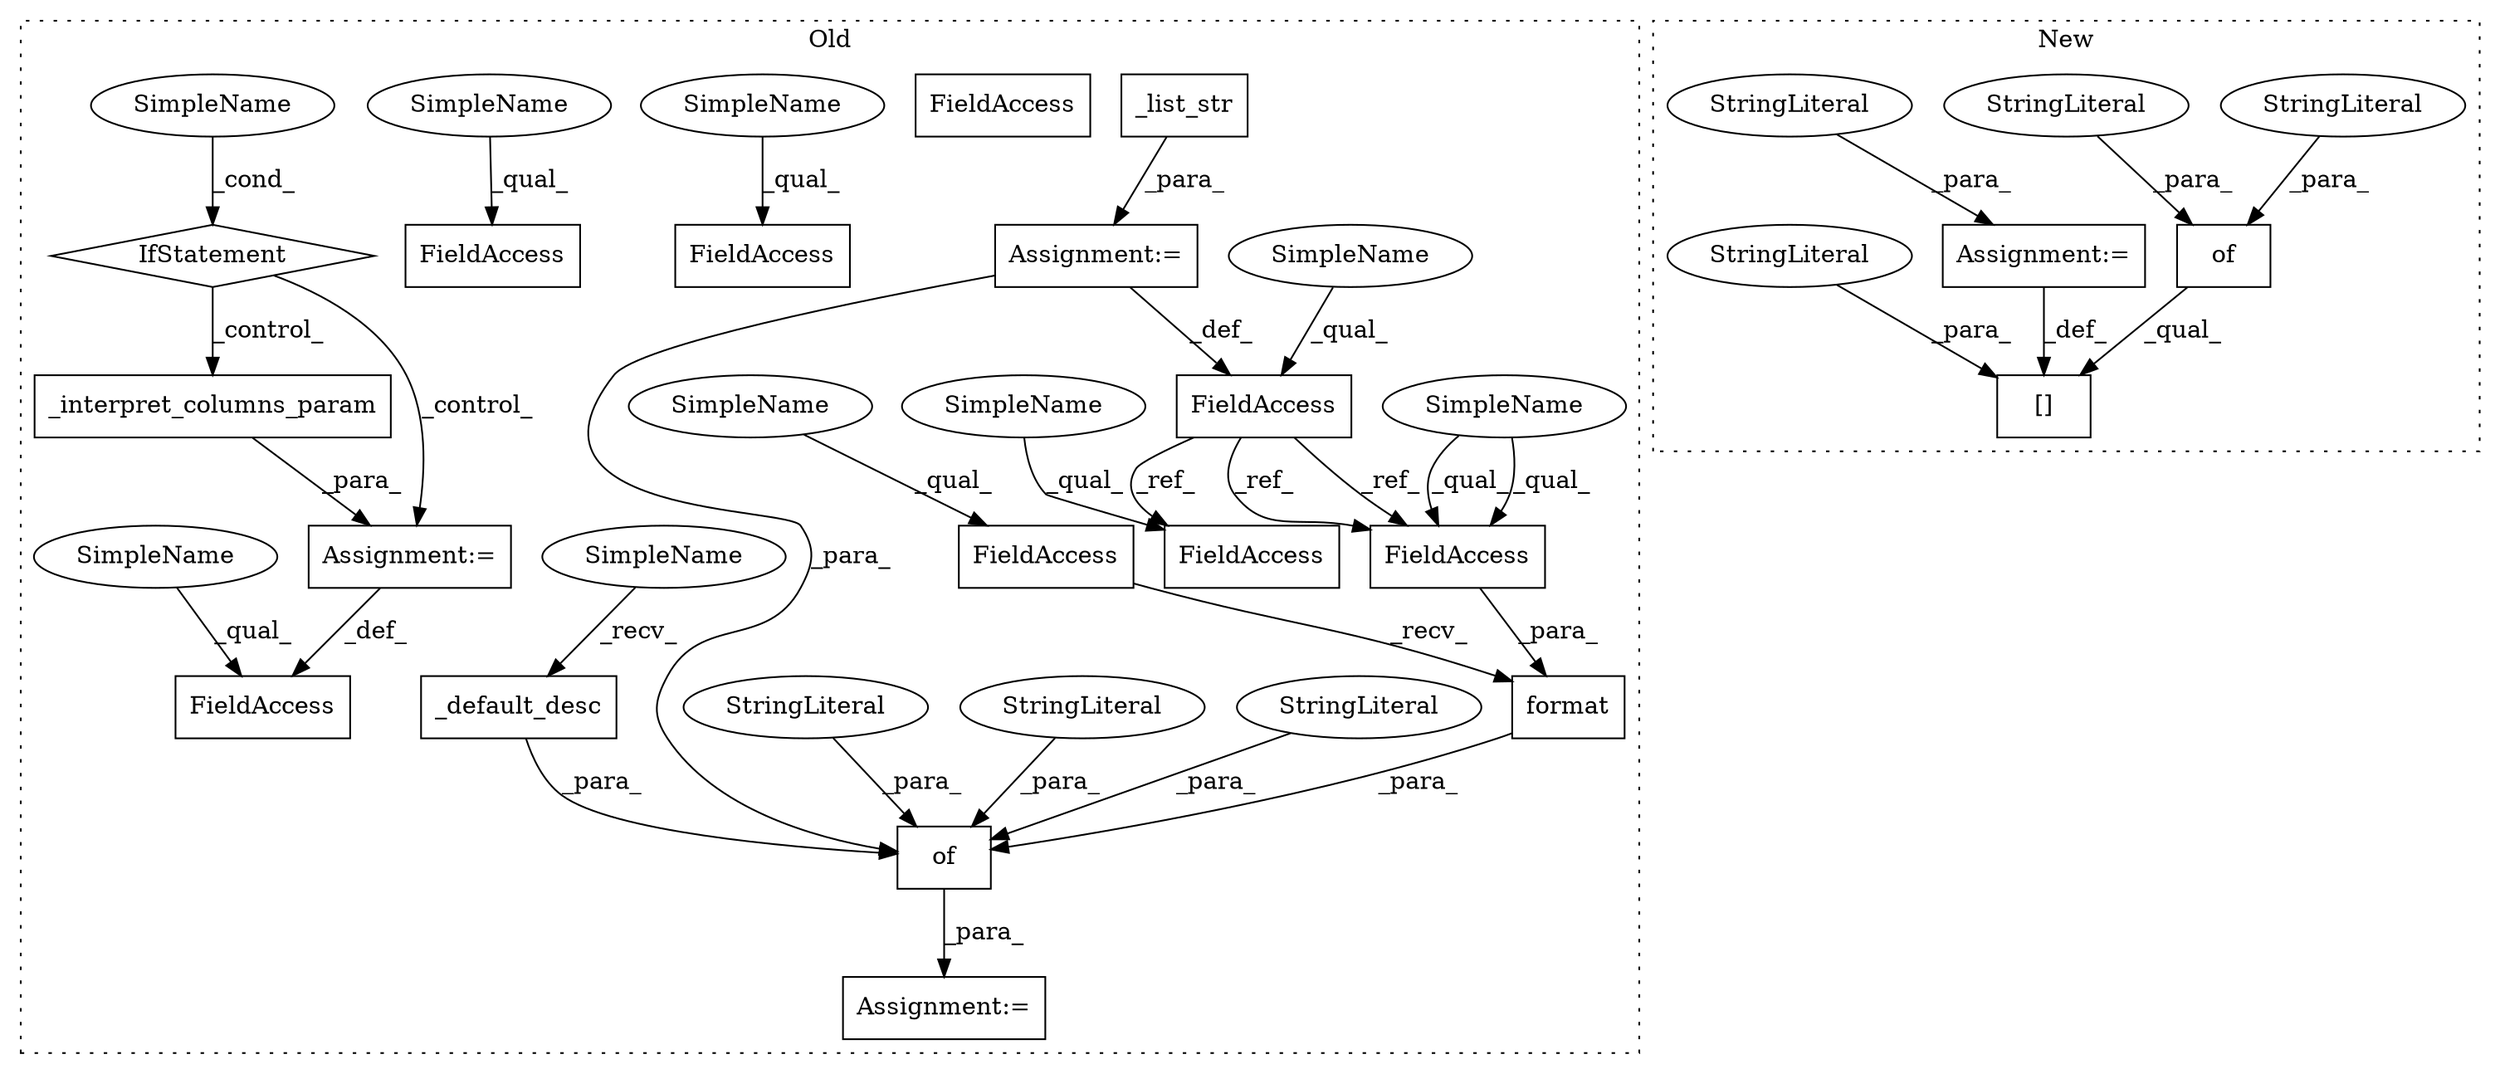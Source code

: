 digraph G {
subgraph cluster0 {
1 [label="_default_desc" a="32" s="3080" l="15" shape="box"];
3 [label="FieldAccess" a="22" s="2613" l="17" shape="box"];
4 [label="_list_str" a="32" s="2631,2648" l="10,1" shape="box"];
5 [label="FieldAccess" a="22" s="3030" l="17" shape="box"];
6 [label="FieldAccess" a="22" s="2935" l="17" shape="box"];
7 [label="FieldAccess" a="22" s="2797" l="13" shape="box"];
8 [label="_interpret_columns_param" a="32" s="2811,2843" l="25,1" shape="box"];
9 [label="format" a="32" s="3023,3047" l="7,1" shape="box"];
12 [label="SimpleName" a="42" s="" l="" shape="ellipse"];
13 [label="IfStatement" a="25" s="2655,2674" l="4,2" shape="diamond"];
14 [label="FieldAccess" a="22" s="2994" l="28" shape="box"];
15 [label="FieldAccess" a="22" s="2862" l="30" shape="box"];
16 [label="of" a="32" s="2983,3095" l="3,1" shape="box"];
17 [label="StringLiteral" a="45" s="3068" l="6" shape="ellipse"];
18 [label="StringLiteral" a="45" s="2986" l="7" shape="ellipse"];
19 [label="StringLiteral" a="45" s="3049" l="8" shape="ellipse"];
20 [label="Assignment:=" a="7" s="2630" l="1" shape="box"];
21 [label="Assignment:=" a="7" s="2810" l="1" shape="box"];
23 [label="FieldAccess" a="22" s="2684" l="13" shape="box"];
25 [label="Assignment:=" a="7" s="2978" l="1" shape="box"];
28 [label="SimpleName" a="42" s="2862" l="7" shape="ellipse"];
29 [label="SimpleName" a="42" s="2994" l="7" shape="ellipse"];
30 [label="FieldAccess" a="22" s="3030" l="17" shape="box"];
31 [label="SimpleName" a="42" s="2684" l="4" shape="ellipse"];
32 [label="SimpleName" a="42" s="3030" l="4" shape="ellipse"];
33 [label="SimpleName" a="42" s="2613" l="4" shape="ellipse"];
34 [label="SimpleName" a="42" s="2797" l="4" shape="ellipse"];
35 [label="SimpleName" a="42" s="3075" l="4" shape="ellipse"];
36 [label="SimpleName" a="42" s="2935" l="4" shape="ellipse"];
label = "Old";
style="dotted";
}
subgraph cluster1 {
2 [label="of" a="32" s="2151,2241" l="3,1" shape="box"];
10 [label="StringLiteral" a="45" s="2154" l="9" shape="ellipse"];
11 [label="StringLiteral" a="45" s="2172" l="11" shape="ellipse"];
22 [label="[]" a="2" s="2281,2308" l="13,1" shape="box"];
24 [label="Assignment:=" a="7" s="2309" l="1" shape="box"];
26 [label="StringLiteral" a="45" s="2310" l="5" shape="ellipse"];
27 [label="StringLiteral" a="45" s="2294" l="14" shape="ellipse"];
label = "New";
style="dotted";
}
1 -> 16 [label="_para_"];
2 -> 22 [label="_qual_"];
3 -> 6 [label="_ref_"];
3 -> 30 [label="_ref_"];
3 -> 30 [label="_ref_"];
4 -> 20 [label="_para_"];
8 -> 21 [label="_para_"];
9 -> 16 [label="_para_"];
10 -> 2 [label="_para_"];
11 -> 2 [label="_para_"];
12 -> 13 [label="_cond_"];
13 -> 21 [label="_control_"];
13 -> 8 [label="_control_"];
14 -> 9 [label="_recv_"];
16 -> 25 [label="_para_"];
17 -> 16 [label="_para_"];
18 -> 16 [label="_para_"];
19 -> 16 [label="_para_"];
20 -> 16 [label="_para_"];
20 -> 3 [label="_def_"];
21 -> 7 [label="_def_"];
24 -> 22 [label="_def_"];
26 -> 24 [label="_para_"];
27 -> 22 [label="_para_"];
28 -> 15 [label="_qual_"];
29 -> 14 [label="_qual_"];
30 -> 9 [label="_para_"];
31 -> 23 [label="_qual_"];
32 -> 30 [label="_qual_"];
32 -> 30 [label="_qual_"];
33 -> 3 [label="_qual_"];
34 -> 7 [label="_qual_"];
35 -> 1 [label="_recv_"];
36 -> 6 [label="_qual_"];
}